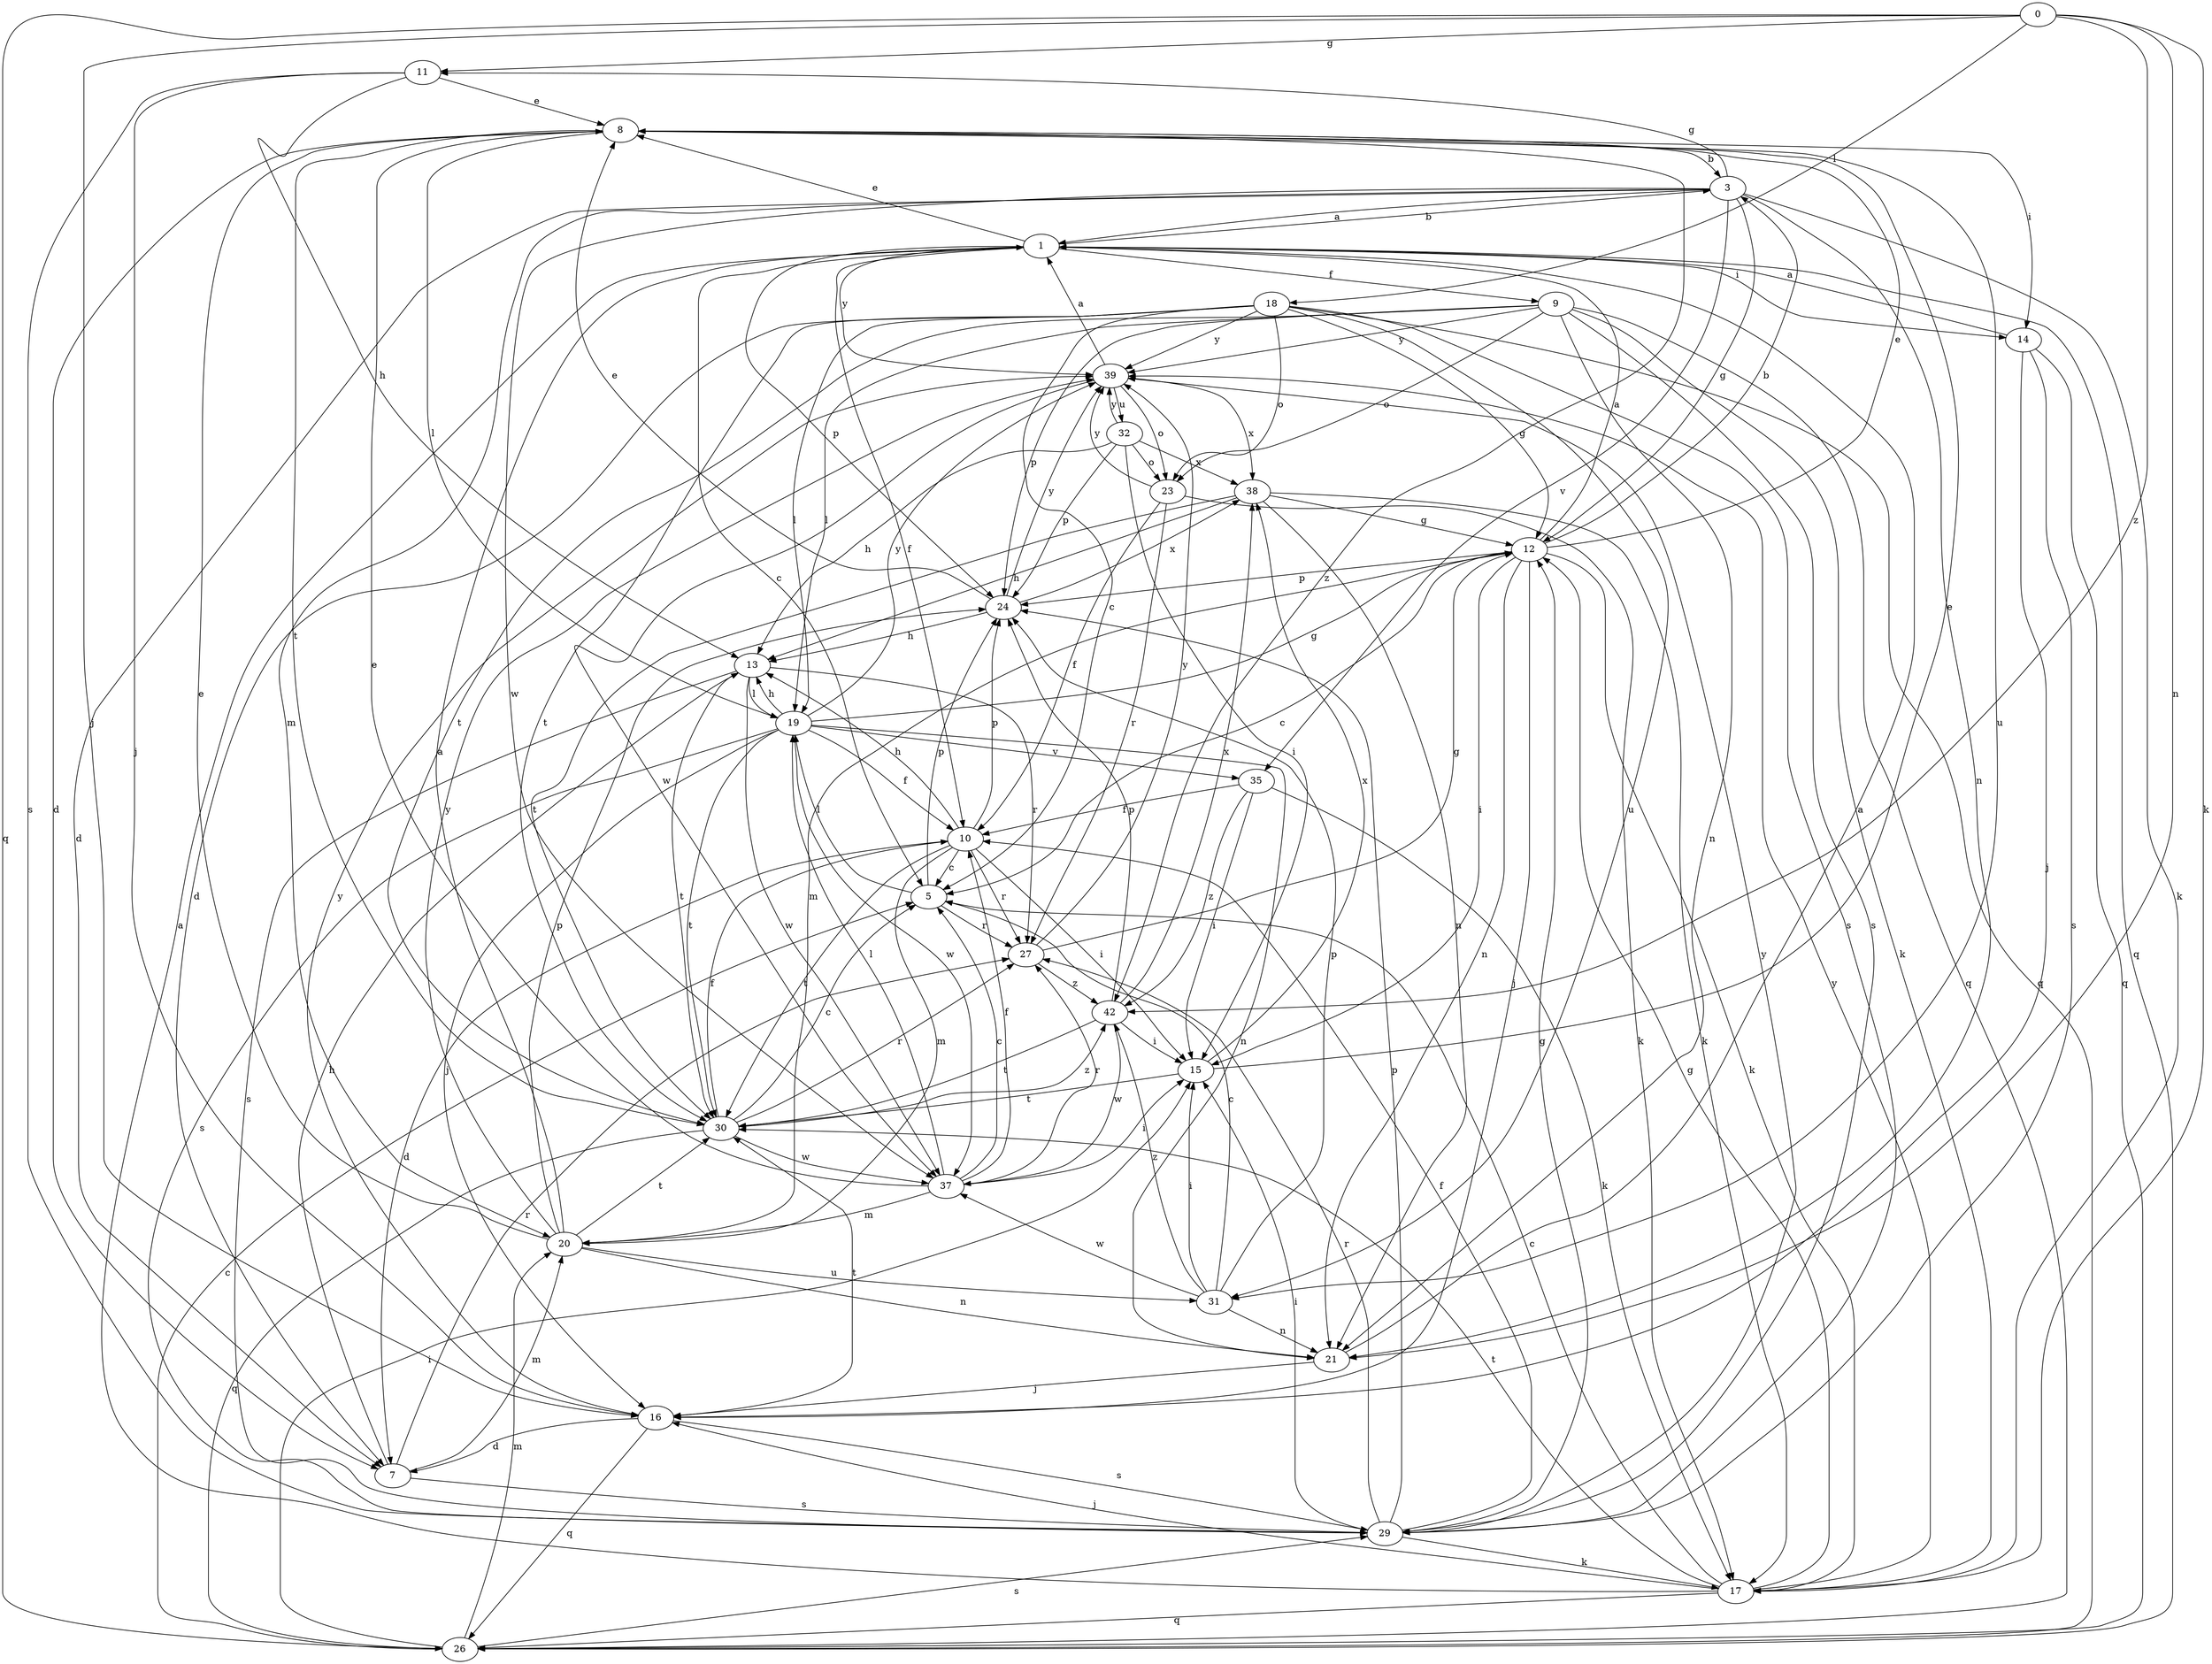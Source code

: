 strict digraph  {
0;
1;
3;
5;
7;
8;
9;
10;
11;
12;
13;
14;
15;
16;
17;
18;
19;
20;
21;
23;
24;
26;
27;
29;
30;
31;
32;
35;
37;
38;
39;
42;
0 -> 11  [label=g];
0 -> 16  [label=j];
0 -> 17  [label=k];
0 -> 18  [label=l];
0 -> 21  [label=n];
0 -> 26  [label=q];
0 -> 42  [label=z];
1 -> 3  [label=b];
1 -> 5  [label=c];
1 -> 8  [label=e];
1 -> 9  [label=f];
1 -> 10  [label=f];
1 -> 14  [label=i];
1 -> 24  [label=p];
1 -> 26  [label=q];
1 -> 39  [label=y];
3 -> 1  [label=a];
3 -> 7  [label=d];
3 -> 11  [label=g];
3 -> 12  [label=g];
3 -> 17  [label=k];
3 -> 20  [label=m];
3 -> 21  [label=n];
3 -> 35  [label=v];
3 -> 37  [label=w];
5 -> 19  [label=l];
5 -> 24  [label=p];
5 -> 27  [label=r];
7 -> 13  [label=h];
7 -> 20  [label=m];
7 -> 27  [label=r];
7 -> 29  [label=s];
8 -> 3  [label=b];
8 -> 7  [label=d];
8 -> 14  [label=i];
8 -> 19  [label=l];
8 -> 30  [label=t];
8 -> 31  [label=u];
8 -> 42  [label=z];
9 -> 17  [label=k];
9 -> 19  [label=l];
9 -> 21  [label=n];
9 -> 23  [label=o];
9 -> 24  [label=p];
9 -> 26  [label=q];
9 -> 29  [label=s];
9 -> 30  [label=t];
9 -> 39  [label=y];
10 -> 5  [label=c];
10 -> 7  [label=d];
10 -> 13  [label=h];
10 -> 15  [label=i];
10 -> 20  [label=m];
10 -> 24  [label=p];
10 -> 27  [label=r];
10 -> 30  [label=t];
11 -> 8  [label=e];
11 -> 13  [label=h];
11 -> 16  [label=j];
11 -> 29  [label=s];
12 -> 1  [label=a];
12 -> 3  [label=b];
12 -> 5  [label=c];
12 -> 8  [label=e];
12 -> 15  [label=i];
12 -> 16  [label=j];
12 -> 17  [label=k];
12 -> 20  [label=m];
12 -> 21  [label=n];
12 -> 24  [label=p];
13 -> 19  [label=l];
13 -> 27  [label=r];
13 -> 29  [label=s];
13 -> 30  [label=t];
13 -> 37  [label=w];
14 -> 1  [label=a];
14 -> 16  [label=j];
14 -> 26  [label=q];
14 -> 29  [label=s];
15 -> 8  [label=e];
15 -> 30  [label=t];
15 -> 38  [label=x];
16 -> 7  [label=d];
16 -> 26  [label=q];
16 -> 29  [label=s];
16 -> 30  [label=t];
16 -> 39  [label=y];
17 -> 1  [label=a];
17 -> 5  [label=c];
17 -> 12  [label=g];
17 -> 16  [label=j];
17 -> 26  [label=q];
17 -> 30  [label=t];
17 -> 39  [label=y];
18 -> 5  [label=c];
18 -> 7  [label=d];
18 -> 12  [label=g];
18 -> 19  [label=l];
18 -> 23  [label=o];
18 -> 26  [label=q];
18 -> 29  [label=s];
18 -> 30  [label=t];
18 -> 31  [label=u];
18 -> 39  [label=y];
19 -> 10  [label=f];
19 -> 12  [label=g];
19 -> 13  [label=h];
19 -> 16  [label=j];
19 -> 21  [label=n];
19 -> 29  [label=s];
19 -> 30  [label=t];
19 -> 35  [label=v];
19 -> 37  [label=w];
19 -> 39  [label=y];
20 -> 1  [label=a];
20 -> 8  [label=e];
20 -> 21  [label=n];
20 -> 24  [label=p];
20 -> 30  [label=t];
20 -> 31  [label=u];
20 -> 39  [label=y];
21 -> 1  [label=a];
21 -> 16  [label=j];
23 -> 10  [label=f];
23 -> 17  [label=k];
23 -> 27  [label=r];
23 -> 39  [label=y];
24 -> 8  [label=e];
24 -> 13  [label=h];
24 -> 38  [label=x];
24 -> 39  [label=y];
26 -> 5  [label=c];
26 -> 15  [label=i];
26 -> 20  [label=m];
26 -> 29  [label=s];
27 -> 12  [label=g];
27 -> 39  [label=y];
27 -> 42  [label=z];
29 -> 10  [label=f];
29 -> 12  [label=g];
29 -> 15  [label=i];
29 -> 17  [label=k];
29 -> 24  [label=p];
29 -> 27  [label=r];
29 -> 39  [label=y];
30 -> 5  [label=c];
30 -> 10  [label=f];
30 -> 26  [label=q];
30 -> 27  [label=r];
30 -> 37  [label=w];
30 -> 42  [label=z];
31 -> 5  [label=c];
31 -> 15  [label=i];
31 -> 21  [label=n];
31 -> 24  [label=p];
31 -> 37  [label=w];
31 -> 42  [label=z];
32 -> 13  [label=h];
32 -> 15  [label=i];
32 -> 23  [label=o];
32 -> 24  [label=p];
32 -> 38  [label=x];
32 -> 39  [label=y];
35 -> 10  [label=f];
35 -> 15  [label=i];
35 -> 17  [label=k];
35 -> 42  [label=z];
37 -> 5  [label=c];
37 -> 8  [label=e];
37 -> 10  [label=f];
37 -> 15  [label=i];
37 -> 19  [label=l];
37 -> 20  [label=m];
37 -> 27  [label=r];
38 -> 12  [label=g];
38 -> 13  [label=h];
38 -> 17  [label=k];
38 -> 21  [label=n];
38 -> 30  [label=t];
39 -> 1  [label=a];
39 -> 23  [label=o];
39 -> 32  [label=u];
39 -> 37  [label=w];
39 -> 38  [label=x];
42 -> 15  [label=i];
42 -> 24  [label=p];
42 -> 30  [label=t];
42 -> 37  [label=w];
42 -> 38  [label=x];
}
